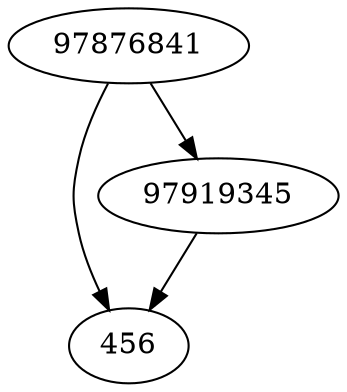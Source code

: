 strict digraph  {
456;
97876841;
97919345;
97876841 -> 456;
97876841 -> 97919345;
97919345 -> 456;
}
